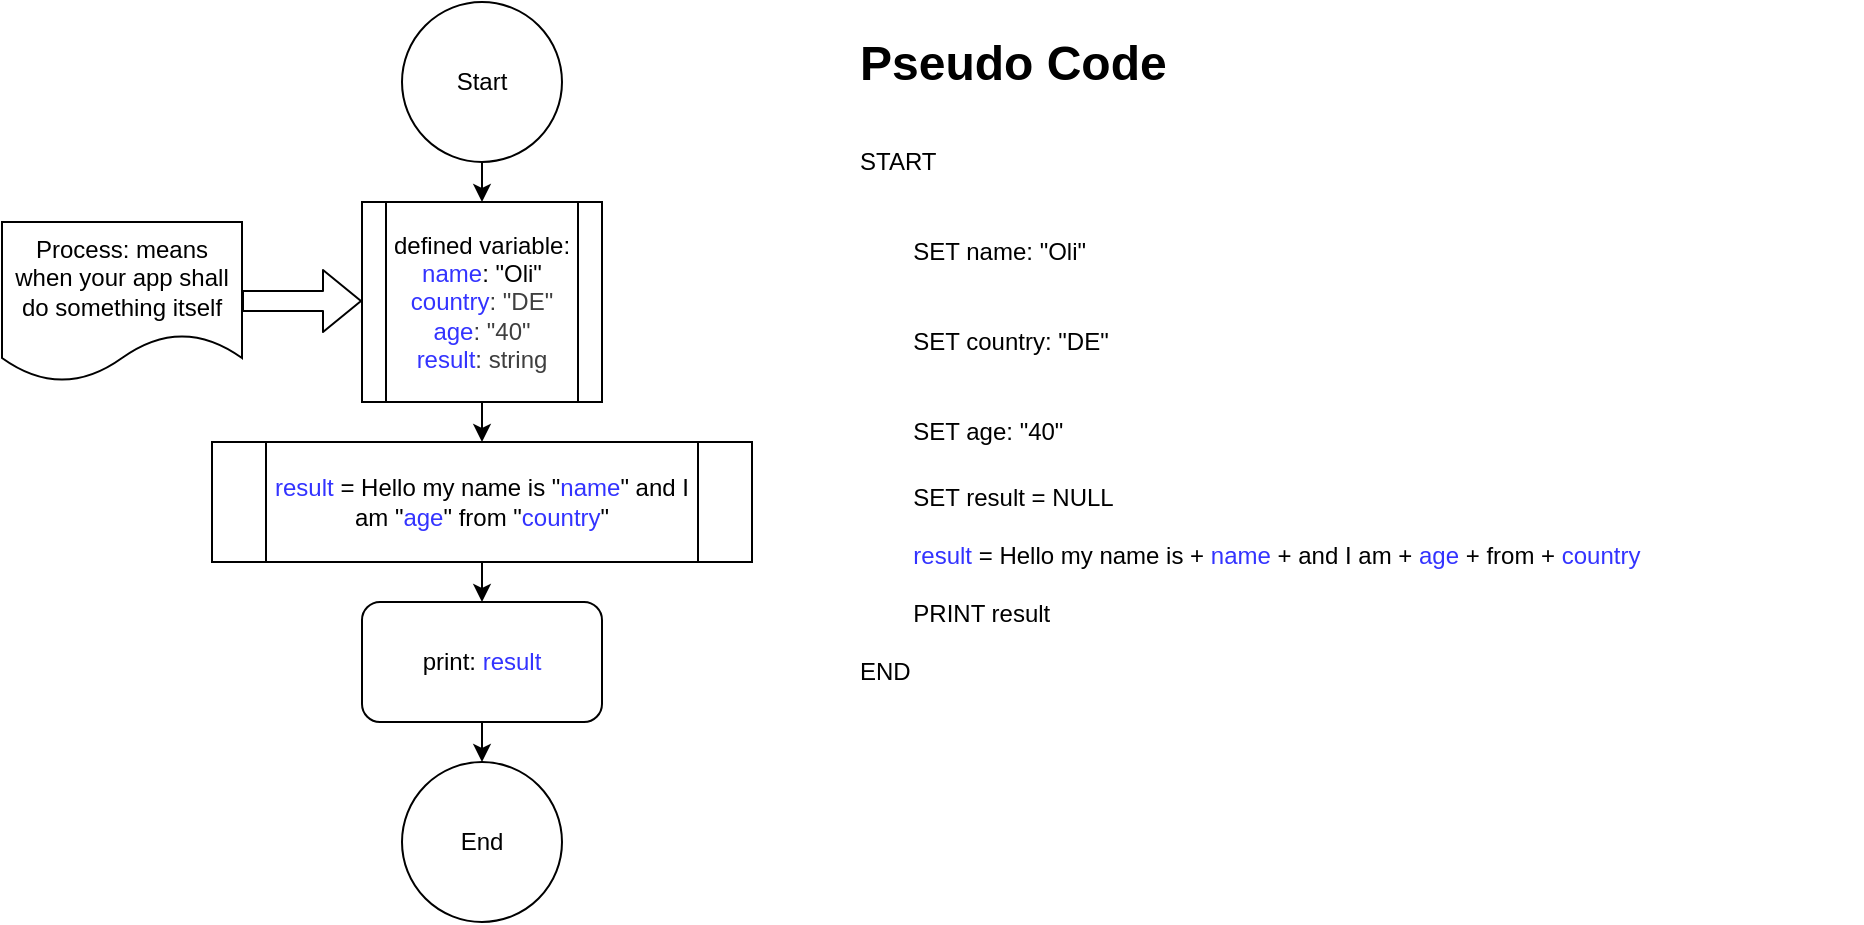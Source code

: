<mxfile>
    <diagram id="G-dcWOTX7FURf0RSDj_9" name="Page-1">
        <mxGraphModel dx="632" dy="370" grid="1" gridSize="10" guides="1" tooltips="1" connect="1" arrows="1" fold="1" page="1" pageScale="1" pageWidth="850" pageHeight="1100" math="0" shadow="0">
            <root>
                <mxCell id="0"/>
                <mxCell id="1" parent="0"/>
                <mxCell id="8" value="" style="edgeStyle=none;html=1;" parent="1" source="2" target="6" edge="1">
                    <mxGeometry relative="1" as="geometry"/>
                </mxCell>
                <mxCell id="2" value="Start" style="ellipse;whiteSpace=wrap;html=1;aspect=fixed;" parent="1" vertex="1">
                    <mxGeometry x="220" y="20" width="80" height="80" as="geometry"/>
                </mxCell>
                <mxCell id="3" value="End" style="ellipse;whiteSpace=wrap;html=1;aspect=fixed;" parent="1" vertex="1">
                    <mxGeometry x="220" y="400" width="80" height="80" as="geometry"/>
                </mxCell>
                <mxCell id="4" value="Process: means when your app shall do something itself" style="shape=document;whiteSpace=wrap;html=1;boundedLbl=1;" parent="1" vertex="1">
                    <mxGeometry x="20" y="130" width="120" height="80" as="geometry"/>
                </mxCell>
                <mxCell id="12" value="" style="edgeStyle=none;html=1;" parent="1" source="6" target="10" edge="1">
                    <mxGeometry relative="1" as="geometry"/>
                </mxCell>
                <mxCell id="6" value="&lt;span style=&quot;color: rgb(0, 0, 0);&quot;&gt;defined variable: &lt;/span&gt;&lt;span style=&quot;color: rgb(0, 0, 0);&quot;&gt;&lt;font style=&quot;color: rgb(51, 51, 255);&quot;&gt;name&lt;/font&gt;&lt;/span&gt;&lt;span style=&quot;color: rgb(0, 0, 0);&quot;&gt;: &quot;Oli&quot;&lt;/span&gt;&lt;div style=&quot;scrollbar-color: rgb(226, 226, 226) rgb(251, 251, 251);&quot;&gt;&lt;font style=&quot;color: rgb(51, 51, 255);&quot;&gt;country&lt;/font&gt;&lt;span style=&quot;color: light-dark(rgb(63, 63, 63), rgb(183, 183, 183));&quot;&gt;: &quot;DE&quot;&lt;/span&gt;&lt;/div&gt;&lt;div style=&quot;scrollbar-color: rgb(226, 226, 226) rgb(251, 251, 251);&quot;&gt;&lt;font style=&quot;color: rgb(51, 51, 255);&quot;&gt;age&lt;/font&gt;&lt;span style=&quot;color: light-dark(rgb(63, 63, 63), rgb(183, 183, 183));&quot;&gt;: &quot;40&quot;&lt;/span&gt;&lt;/div&gt;&lt;div style=&quot;scrollbar-color: rgb(226, 226, 226) rgb(251, 251, 251);&quot;&gt;&lt;font style=&quot;color: rgb(51, 51, 255);&quot;&gt;result&lt;/font&gt;&lt;span style=&quot;color: light-dark(rgb(63, 63, 63), rgb(183, 183, 183));&quot;&gt;: string&lt;/span&gt;&lt;/div&gt;" style="shape=process;whiteSpace=wrap;html=1;backgroundOutline=1;" parent="1" vertex="1">
                    <mxGeometry x="200" y="120" width="120" height="100" as="geometry"/>
                </mxCell>
                <mxCell id="7" value="" style="shape=flexArrow;endArrow=classic;html=1;" parent="1" edge="1">
                    <mxGeometry width="50" height="50" relative="1" as="geometry">
                        <mxPoint x="140" y="169.5" as="sourcePoint"/>
                        <mxPoint x="200" y="169.5" as="targetPoint"/>
                    </mxGeometry>
                </mxCell>
                <mxCell id="13" value="" style="edgeStyle=none;html=1;" parent="1" source="10" target="11" edge="1">
                    <mxGeometry relative="1" as="geometry"/>
                </mxCell>
                <mxCell id="10" value="&lt;font style=&quot;color: rgb(51, 51, 255);&quot;&gt;result&lt;/font&gt; = Hello my name is &quot;&lt;font style=&quot;color: rgb(51, 51, 255);&quot;&gt;name&lt;/font&gt;&quot; and I am &quot;&lt;font style=&quot;color: rgb(51, 51, 255);&quot;&gt;age&lt;/font&gt;&quot; from &quot;&lt;font style=&quot;color: rgb(51, 51, 255);&quot;&gt;country&lt;/font&gt;&quot;" style="shape=process;whiteSpace=wrap;html=1;backgroundOutline=1;" parent="1" vertex="1">
                    <mxGeometry x="125" y="240" width="270" height="60" as="geometry"/>
                </mxCell>
                <mxCell id="14" value="" style="edgeStyle=none;html=1;" parent="1" source="11" target="3" edge="1">
                    <mxGeometry relative="1" as="geometry"/>
                </mxCell>
                <mxCell id="11" value="print: &lt;font style=&quot;color: rgb(51, 51, 255);&quot;&gt;result&lt;/font&gt;" style="rounded=1;whiteSpace=wrap;html=1;" parent="1" vertex="1">
                    <mxGeometry x="200" y="320" width="120" height="60" as="geometry"/>
                </mxCell>
                <mxCell id="15" value="&lt;h1 style=&quot;margin-top: 0px;&quot;&gt;&lt;span style=&quot;background-color: light-dark(#ffffff, var(--ge-dark-color, #121212));&quot;&gt;&lt;font style=&quot;color: rgb(0, 0, 0);&quot;&gt;Pseudo Code&lt;/font&gt;&lt;/span&gt;&lt;/h1&gt;&lt;h1 style=&quot;margin-top: 0px;&quot;&gt;&lt;span style=&quot;font-size: 12px; font-weight: normal; background-color: light-dark(#ffffff, var(--ge-dark-color, #121212)); color: rgb(63, 63, 63);&quot;&gt;&lt;font style=&quot;color: rgb(0, 0, 0);&quot;&gt;START&lt;/font&gt;&lt;/span&gt;&lt;/h1&gt;&lt;h1 style=&quot;margin-top: 0px;&quot;&gt;&lt;span style=&quot;font-size: 12px; font-weight: normal; background-color: light-dark(#ffffff, var(--ge-dark-color, #121212)); color: rgb(63, 63, 63);&quot;&gt;&lt;font style=&quot;color: rgb(0, 0, 0);&quot;&gt;&lt;span style=&quot;white-space: pre;&quot;&gt;&#x9;&lt;/span&gt;SET name: &quot;Oli&quot;&lt;/font&gt;&lt;/span&gt;&lt;/h1&gt;&lt;h1 style=&quot;margin-top: 0px;&quot;&gt;&lt;span style=&quot;font-size: 12px; font-weight: normal; color: rgb(63, 63, 63);&quot;&gt;&lt;span style=&quot;white-space: pre; background-color: light-dark(#ffffff, var(--ge-dark-color, #121212));&quot;&gt;&lt;font style=&quot;color: rgb(0, 0, 0);&quot;&gt;&lt;span style=&quot;white-space: pre;&quot;&gt;&#x9;&lt;/span&gt;SET country: &quot;DE&quot;&lt;/font&gt;&lt;/span&gt;&lt;/span&gt;&lt;/h1&gt;&lt;h1 style=&quot;margin-top: 0px;&quot;&gt;&lt;span style=&quot;white-space: pre; font-size: 12px; font-weight: normal; background-color: light-dark(#ffffff, var(--ge-dark-color, #121212)); color: rgb(63, 63, 63);&quot;&gt;&lt;font style=&quot;color: rgb(0, 0, 0);&quot;&gt;&lt;span style=&quot;white-space: pre;&quot;&gt;&#x9;&lt;/span&gt;SET age: &quot;40&quot;&lt;/font&gt;&lt;/span&gt;&lt;/h1&gt;&lt;div&gt;&lt;span style=&quot;font-size: 12px; font-weight: normal; color: rgb(63, 63, 63);&quot;&gt;&lt;span style=&quot;white-space: pre; background-color: light-dark(#ffffff, var(--ge-dark-color, #121212));&quot;&gt;&lt;font style=&quot;color: rgb(0, 0, 0);&quot;&gt;&lt;span style=&quot;white-space: pre;&quot;&gt;&#x9;&lt;/span&gt;SET result = NULL&lt;/font&gt;&lt;/span&gt;&lt;/span&gt;&lt;/div&gt;&lt;div&gt;&lt;span style=&quot;font-size: 12px; font-weight: normal; color: rgb(63, 63, 63);&quot;&gt;&lt;span style=&quot;white-space: pre; background-color: light-dark(#ffffff, var(--ge-dark-color, #121212));&quot;&gt;&lt;font style=&quot;color: rgb(0, 0, 0);&quot;&gt;&lt;br&gt;&lt;/font&gt;&lt;/span&gt;&lt;/span&gt;&lt;/div&gt;&lt;div&gt;&lt;span style=&quot;font-size: 12px; font-weight: normal; background-color: light-dark(#ffffff, var(--ge-dark-color, #121212));&quot;&gt;&lt;font style=&quot;color: rgb(0, 0, 0);&quot;&gt;&lt;font style=&quot;scrollbar-color: rgb(226, 226, 226) rgb(251, 251, 251); text-align: center; color: rgb(51, 51, 255);&quot;&gt;&lt;span style=&quot;white-space: pre;&quot;&gt;&#x9;&lt;/span&gt;result&lt;/font&gt;&lt;span style=&quot;text-align: center; color: rgb(0, 0, 0);&quot;&gt;&amp;nbsp;= Hello my name is +&amp;nbsp;&lt;/span&gt;&lt;font style=&quot;scrollbar-color: rgb(226, 226, 226) rgb(251, 251, 251); text-align: center; color: rgb(51, 51, 255);&quot;&gt;name&lt;/font&gt;&lt;font style=&quot;scrollbar-color: rgb(226, 226, 226) rgb(251, 251, 251); text-align: center; color: rgb(0, 0, 0);&quot;&gt; +&lt;/font&gt;&lt;span style=&quot;text-align: center; color: rgb(0, 0, 0);&quot;&gt;&amp;nbsp;and I am +&amp;nbsp;&lt;/span&gt;&lt;font style=&quot;scrollbar-color: rgb(226, 226, 226) rgb(251, 251, 251); text-align: center; color: rgb(51, 51, 255);&quot;&gt;age&lt;/font&gt;&lt;font style=&quot;scrollbar-color: rgb(226, 226, 226) rgb(251, 251, 251); text-align: center; color: rgb(0, 0, 0);&quot;&gt; +&lt;/font&gt;&lt;span style=&quot;text-align: center; color: rgb(0, 0, 0);&quot;&gt;&amp;nbsp;from +&amp;nbsp;&lt;/span&gt;&lt;font style=&quot;scrollbar-color: rgb(226, 226, 226) rgb(251, 251, 251); text-align: center; color: rgb(51, 51, 255);&quot;&gt;country&lt;/font&gt;&lt;span style=&quot;white-space: pre;&quot;&gt; &lt;/span&gt;&lt;/font&gt;&lt;/span&gt;&lt;/div&gt;&lt;div&gt;&lt;span style=&quot;background-color: light-dark(#ffffff, var(--ge-dark-color, #121212)); white-space: pre;&quot;&gt;&#x9;&lt;/span&gt;&lt;/div&gt;&lt;div&gt;&lt;span style=&quot;background-color: light-dark(#ffffff, var(--ge-dark-color, #121212)); white-space: pre;&quot;&gt;&lt;span style=&quot;white-space: pre;&quot;&gt;&#x9;&lt;/span&gt;PRINT result&lt;/span&gt;&lt;/div&gt;&lt;div&gt;&lt;/div&gt;&lt;div&gt;&lt;span style=&quot;font-size: 12px; font-weight: normal;&quot;&gt;&lt;span style=&quot;white-space: pre; background-color: light-dark(#ffffff, var(--ge-dark-color, #121212));&quot;&gt;&lt;font style=&quot;color: rgb(0, 0, 0);&quot;&gt;&lt;br&gt;&lt;/font&gt;&lt;/span&gt;&lt;/span&gt;&lt;/div&gt;&lt;div&gt;&lt;span style=&quot;font-size: 12px; font-weight: normal;&quot;&gt;&lt;span style=&quot;white-space: pre; background-color: light-dark(#ffffff, var(--ge-dark-color, #121212));&quot;&gt;&lt;font style=&quot;color: rgb(0, 0, 0);&quot;&gt;END&lt;/font&gt;&lt;/span&gt;&lt;/span&gt;&lt;/div&gt;" style="text;html=1;whiteSpace=wrap;overflow=hidden;rounded=0;" vertex="1" parent="1">
                    <mxGeometry x="447" y="30" width="503" height="350" as="geometry"/>
                </mxCell>
            </root>
        </mxGraphModel>
    </diagram>
</mxfile>